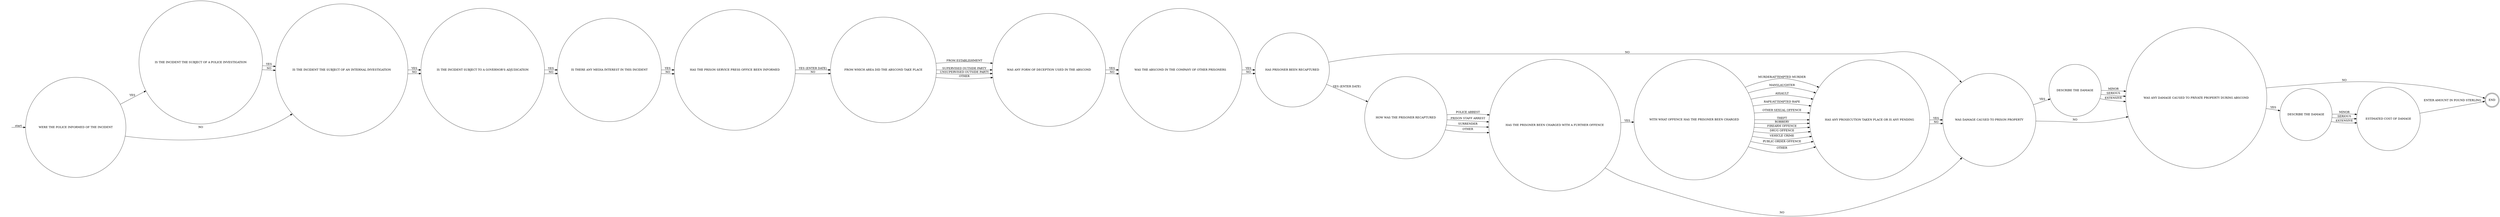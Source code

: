 digraph ABSCONDER {  rankdir=LR;
  node [shape = circle];
  START_NODE [label="", shape=none];
  START_NODE -> 44534 [label = "start"];
  END_NODE [label="END", shape="doublecircle"];
  44198 [label = "HAS THE PRISONER BEEN CHARGED WITH A FURTHER OFFENCE"];
  44198 -> 44854 [label = "YES"];
  44198 -> 44615 [label = "NO"];
  44271 [label = "WAS ANY FORM OF DECEPTION USED IN THE ABSCOND"];
  44271 -> 44284 [label = "YES"];
  44271 -> 44284 [label = "NO"];
  44284 [label = "WAS THE ABSCOND IN THE COMPANY OF OTHER PRISONERS"];
  44284 -> 44861 [label = "YES"];
  44284 -> 44861 [label = "NO"];
  44326 [label = "HAS THE PRISON SERVICE PRESS OFFICE BEEN INFORMED"];
  44326 -> 44717 [label = "YES (ENTER DATE)"];
  44326 -> 44717 [label = "NO"];
  44402 [label = "HOW WAS THE PRISONER RECAPTURED"];
  44402 -> 44198 [label = "POLICE ARREST"];
  44402 -> 44198 [label = "PRISON STAFF ARREST"];
  44402 -> 44198 [label = "SURRENDER"];
  44402 -> 44198 [label = "OTHER"];
  44416 [label = "HAS ANY PROSECUTION TAKEN PLACE OR IS ANY PENDING"];
  44416 -> 44615 [label = "YES"];
  44416 -> 44615 [label = "NO"];
  44467 [label = "ESTIMATED COST OF DAMAGE"];
  44467 -> END_NODE [label = "ENTER AMOUNT IN POUND STERLING"];
  44534 [label = "WERE THE POLICE INFORMED OF THE INCIDENT"];
  44534 -> 44941 [label = "YES"];
  44534 -> 44766 [label = "NO"];
  44609 [label = "IS THE INCIDENT SUBJECT TO A GOVERNOR'S ADJUDICATION"];
  44609 -> 45077 [label = "YES"];
  44609 -> 45077 [label = "NO"];
  44615 [label = "WAS DAMAGE CAUSED TO PRISON PROPERTY"];
  44615 -> 44868 [label = "YES"];
  44615 -> 44976 [label = "NO"];
  44717 [label = "FROM WHICH AREA DID THE ABSCOND TAKE PLACE"];
  44717 -> 44271 [label = "FROM ESTABLISHMENT"];
  44717 -> 44271 [label = "SUPERVISED OUTSIDE PARTY"];
  44717 -> 44271 [label = "UNSUPERVISED OUTSIDE PARTY"];
  44717 -> 44271 [label = "OTHER"];
  44766 [label = "IS THE INCIDENT THE SUBJECT OF AN INTERNAL INVESTIGATION"];
  44766 -> 44609 [label = "YES"];
  44766 -> 44609 [label = "NO"];
  44800 [label = "DESCRIBE THE DAMAGE"];
  44800 -> 44467 [label = "MINOR"];
  44800 -> 44467 [label = "SERIOUS"];
  44800 -> 44467 [label = "EXTENSIVE"];
  44854 [label = "WITH WHAT OFFENCE HAS THE PRISONER BEEN CHARGED"];
  44854 -> 44416 [label = "MURDER/ATTEMPTED MURDER"];
  44854 -> 44416 [label = "MANSLAUGHTER"];
  44854 -> 44416 [label = "ASSAULT"];
  44854 -> 44416 [label = "RAPE/ATTEMPTED RAPE"];
  44854 -> 44416 [label = "OTHER SEXUAL OFFENCE"];
  44854 -> 44416 [label = "THEFT"];
  44854 -> 44416 [label = "ROBBERY"];
  44854 -> 44416 [label = "FIREARM OFFENCE"];
  44854 -> 44416 [label = "DRUG OFFENCE"];
  44854 -> 44416 [label = "VEHICLE CRIME"];
  44854 -> 44416 [label = "PUBLIC ORDER OFFENCE"];
  44854 -> 44416 [label = "OTHER"];
  44861 [label = "HAS PRISONER BEEN RECAPTURED"];
  44861 -> 44402 [label = "YES (ENTER DATE)"];
  44861 -> 44615 [label = "NO"];
  44868 [label = "DESCRIBE THE DAMAGE"];
  44868 -> 44976 [label = "MINOR"];
  44868 -> 44976 [label = "SERIOUS"];
  44868 -> 44976 [label = "EXTENSIVE"];
  44941 [label = "IS THE INCIDENT THE SUBJECT OF A POLICE INVESTIGATION"];
  44941 -> 44766 [label = "YES"];
  44941 -> 44766 [label = "NO"];
  44976 [label = "WAS ANY DAMAGE CAUSED TO PRIVATE PROPERTY DURING ABSCOND"];
  44976 -> 44800 [label = "YES"];
  44976 -> END_NODE [label = "NO"];
  45077 [label = "IS THERE ANY MEDIA INTEREST IN THIS INCIDENT"];
  45077 -> 44326 [label = "YES"];
  45077 -> 44326 [label = "NO"];
}
